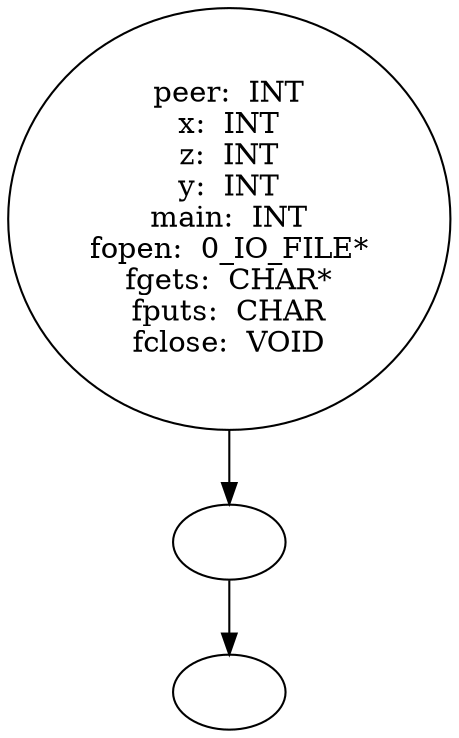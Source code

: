 digraph AST {
  "131770530760304" [label="peer:  INT
x:  INT
z:  INT
y:  INT
main:  INT
fopen:  0_IO_FILE*
fgets:  CHAR*
fputs:  CHAR
fclose:  VOID"];
  "131770530760304" -> "131770530759344";
  "131770530759344" [label=""];
  "131770530759344" -> "131770530769856";
  "131770530769856" [label=""];
}
